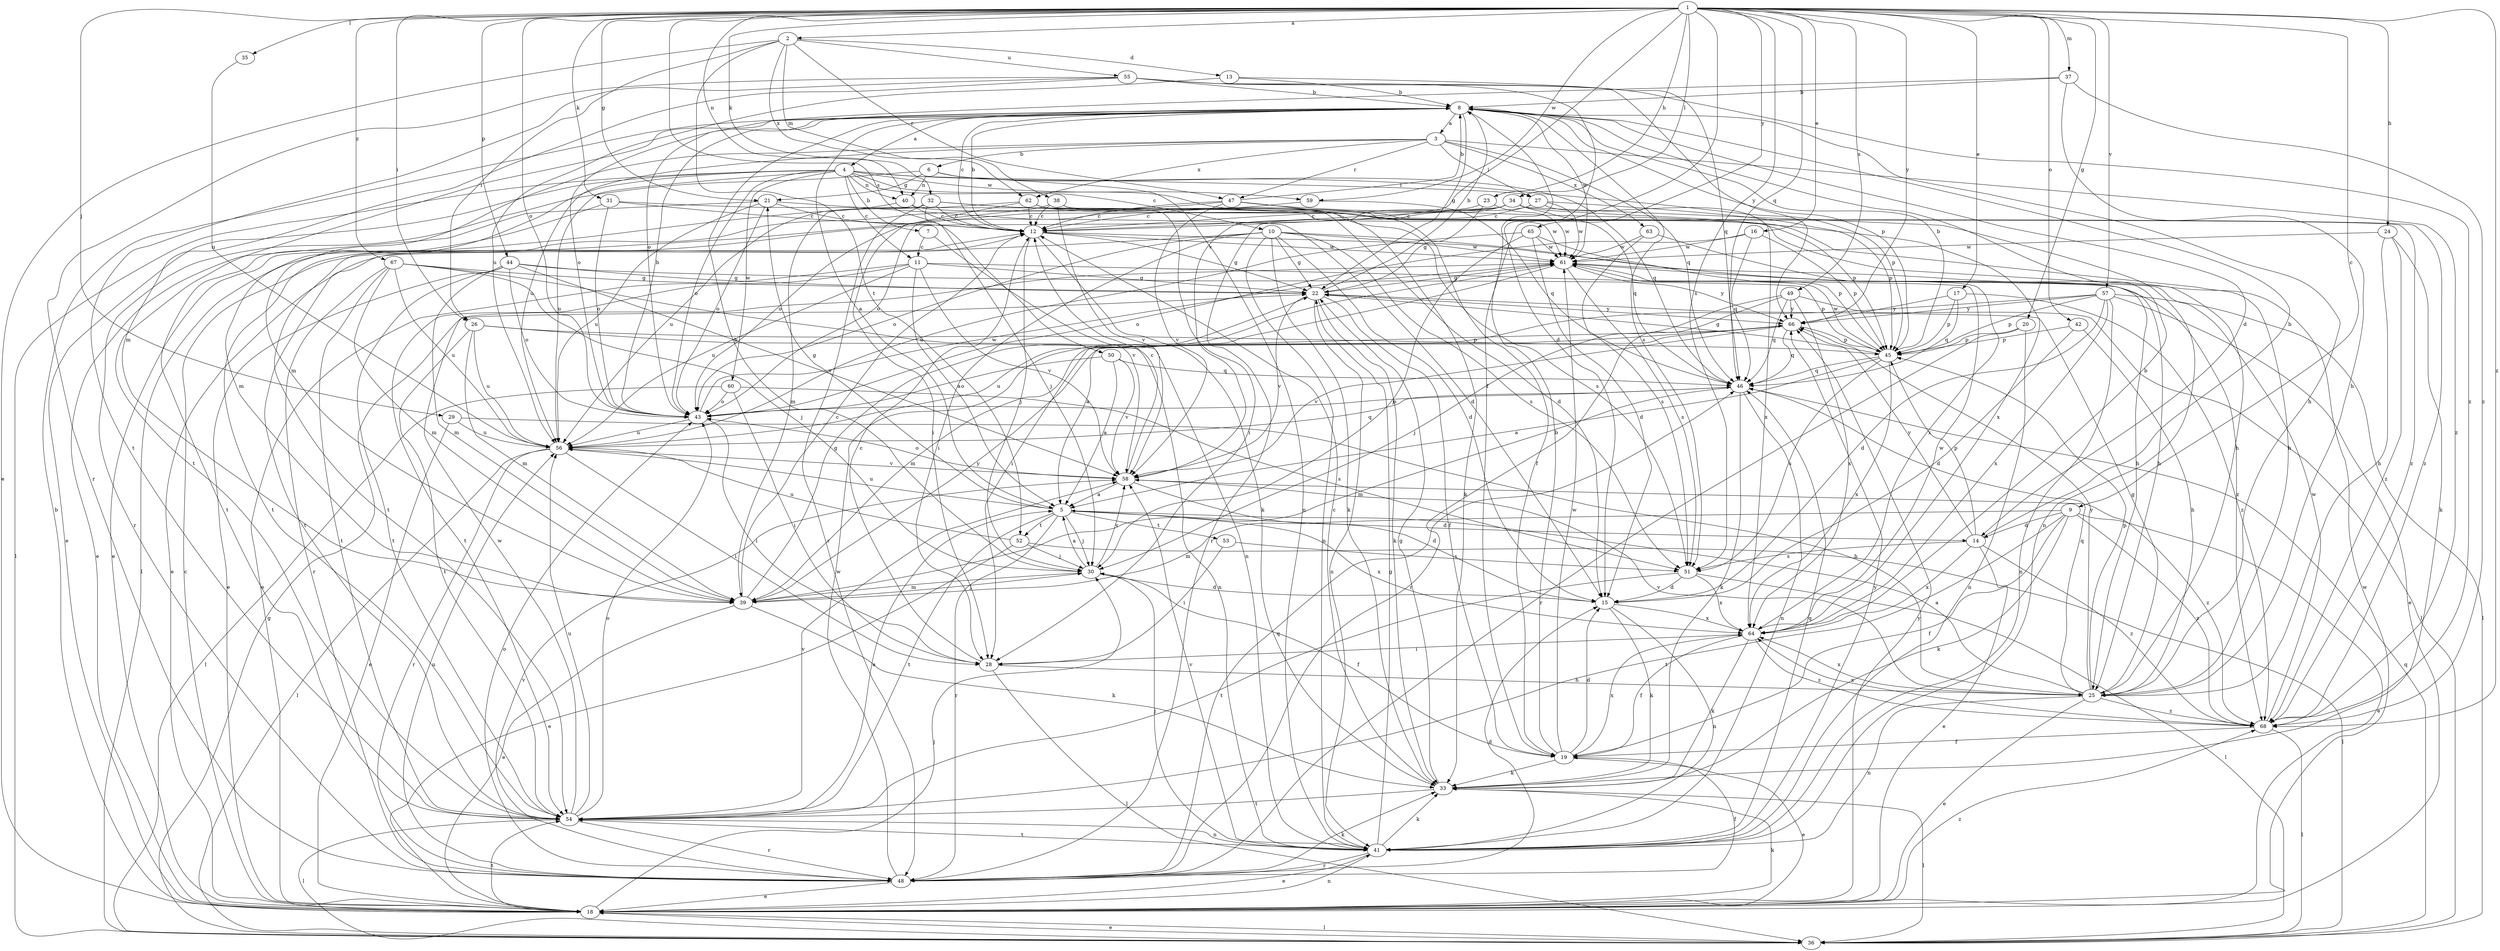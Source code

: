 strict digraph  {
	1 -> 2 [label=a];
	8 -> 3 [label=a];
	8 -> 4 [label=a];
	8 -> 5 [label=a];
	11 -> 5 [label=a];
	25 -> 5 [label=a];
	30 -> 5 [label=a];
	45 -> 5 [label=a];
	50 -> 5 [label=a];
	54 -> 5 [label=a];
	57 -> 5 [label=a];
	58 -> 5 [label=a];
	3 -> 6 [label=b];
	4 -> 7 [label=b];
	12 -> 8 [label=b];
	13 -> 8 [label=b];
	14 -> 8 [label=b];
	18 -> 8 [label=b];
	19 -> 8 [label=b];
	22 -> 8 [label=b];
	30 -> 8 [label=b];
	37 -> 8 [label=b];
	43 -> 8 [label=b];
	45 -> 8 [label=b];
	47 -> 8 [label=b];
	55 -> 8 [label=b];
	64 -> 8 [label=b];
	1 -> 9 [label=c];
	4 -> 10 [label=c];
	4 -> 11 [label=c];
	7 -> 11 [label=c];
	8 -> 12 [label=c];
	18 -> 12 [label=c];
	21 -> 12 [label=c];
	23 -> 12 [label=c];
	27 -> 12 [label=c];
	28 -> 12 [label=c];
	31 -> 12 [label=c];
	32 -> 12 [label=c];
	33 -> 12 [label=c];
	34 -> 12 [label=c];
	38 -> 12 [label=c];
	39 -> 12 [label=c];
	40 -> 12 [label=c];
	47 -> 12 [label=c];
	58 -> 12 [label=c];
	59 -> 12 [label=c];
	62 -> 12 [label=c];
	2 -> 13 [label=d];
	5 -> 14 [label=d];
	8 -> 14 [label=d];
	9 -> 14 [label=d];
	10 -> 15 [label=d];
	19 -> 15 [label=d];
	21 -> 15 [label=d];
	30 -> 15 [label=d];
	42 -> 15 [label=d];
	48 -> 15 [label=d];
	51 -> 15 [label=d];
	55 -> 15 [label=d];
	57 -> 15 [label=d];
	58 -> 15 [label=d];
	62 -> 15 [label=d];
	65 -> 15 [label=d];
	1 -> 16 [label=e];
	1 -> 17 [label=e];
	2 -> 18 [label=e];
	4 -> 18 [label=e];
	9 -> 18 [label=e];
	10 -> 18 [label=e];
	11 -> 18 [label=e];
	14 -> 18 [label=e];
	19 -> 18 [label=e];
	21 -> 18 [label=e];
	25 -> 18 [label=e];
	29 -> 18 [label=e];
	36 -> 18 [label=e];
	39 -> 18 [label=e];
	40 -> 18 [label=e];
	41 -> 18 [label=e];
	44 -> 18 [label=e];
	48 -> 18 [label=e];
	52 -> 18 [label=e];
	57 -> 18 [label=e];
	1 -> 19 [label=f];
	4 -> 19 [label=f];
	9 -> 19 [label=f];
	22 -> 19 [label=f];
	30 -> 19 [label=f];
	48 -> 19 [label=f];
	64 -> 19 [label=f];
	68 -> 19 [label=f];
	1 -> 20 [label=g];
	1 -> 21 [label=g];
	5 -> 21 [label=g];
	6 -> 21 [label=g];
	8 -> 22 [label=g];
	10 -> 22 [label=g];
	11 -> 22 [label=g];
	12 -> 22 [label=g];
	23 -> 22 [label=g];
	25 -> 22 [label=g];
	33 -> 22 [label=g];
	36 -> 22 [label=g];
	39 -> 22 [label=g];
	41 -> 22 [label=g];
	44 -> 22 [label=g];
	45 -> 22 [label=g];
	61 -> 22 [label=g];
	67 -> 22 [label=g];
	1 -> 23 [label=h];
	1 -> 24 [label=h];
	8 -> 25 [label=h];
	10 -> 25 [label=h];
	12 -> 25 [label=h];
	24 -> 25 [label=h];
	28 -> 25 [label=h];
	29 -> 25 [label=h];
	31 -> 25 [label=h];
	32 -> 25 [label=h];
	37 -> 25 [label=h];
	42 -> 25 [label=h];
	1 -> 26 [label=i];
	2 -> 26 [label=i];
	3 -> 27 [label=i];
	4 -> 27 [label=i];
	10 -> 28 [label=i];
	38 -> 28 [label=i];
	43 -> 28 [label=i];
	53 -> 28 [label=i];
	56 -> 28 [label=i];
	60 -> 28 [label=i];
	61 -> 28 [label=i];
	62 -> 28 [label=i];
	64 -> 28 [label=i];
	1 -> 29 [label=j];
	5 -> 30 [label=j];
	12 -> 30 [label=j];
	18 -> 30 [label=j];
	32 -> 30 [label=j];
	39 -> 30 [label=j];
	41 -> 30 [label=j];
	49 -> 30 [label=j];
	52 -> 30 [label=j];
	65 -> 30 [label=j];
	67 -> 30 [label=j];
	1 -> 31 [label=k];
	1 -> 32 [label=k];
	9 -> 33 [label=k];
	10 -> 33 [label=k];
	12 -> 33 [label=k];
	15 -> 33 [label=k];
	18 -> 33 [label=k];
	19 -> 33 [label=k];
	22 -> 33 [label=k];
	24 -> 33 [label=k];
	39 -> 33 [label=k];
	41 -> 33 [label=k];
	46 -> 33 [label=k];
	47 -> 33 [label=k];
	48 -> 33 [label=k];
	64 -> 33 [label=k];
	1 -> 34 [label=l];
	1 -> 35 [label=l];
	4 -> 36 [label=l];
	18 -> 36 [label=l];
	27 -> 36 [label=l];
	28 -> 36 [label=l];
	33 -> 36 [label=l];
	49 -> 36 [label=l];
	51 -> 36 [label=l];
	52 -> 36 [label=l];
	54 -> 36 [label=l];
	56 -> 36 [label=l];
	57 -> 36 [label=l];
	60 -> 36 [label=l];
	68 -> 36 [label=l];
	1 -> 37 [label=m];
	2 -> 38 [label=m];
	3 -> 39 [label=m];
	4 -> 39 [label=m];
	9 -> 39 [label=m];
	26 -> 39 [label=m];
	30 -> 39 [label=m];
	32 -> 39 [label=m];
	44 -> 39 [label=m];
	46 -> 39 [label=m];
	55 -> 39 [label=m];
	66 -> 39 [label=m];
	67 -> 39 [label=m];
	1 -> 40 [label=n];
	4 -> 40 [label=n];
	6 -> 40 [label=n];
	6 -> 41 [label=n];
	10 -> 41 [label=n];
	15 -> 41 [label=n];
	18 -> 41 [label=n];
	20 -> 41 [label=n];
	22 -> 41 [label=n];
	25 -> 41 [label=n];
	26 -> 41 [label=n];
	34 -> 41 [label=n];
	46 -> 41 [label=n];
	54 -> 41 [label=n];
	57 -> 41 [label=n];
	67 -> 41 [label=n];
	1 -> 42 [label=o];
	1 -> 43 [label=o];
	4 -> 43 [label=o];
	8 -> 43 [label=o];
	10 -> 43 [label=o];
	16 -> 43 [label=o];
	21 -> 43 [label=o];
	31 -> 43 [label=o];
	34 -> 43 [label=o];
	37 -> 43 [label=o];
	38 -> 43 [label=o];
	44 -> 43 [label=o];
	46 -> 43 [label=o];
	48 -> 43 [label=o];
	50 -> 43 [label=o];
	54 -> 43 [label=o];
	58 -> 43 [label=o];
	60 -> 43 [label=o];
	1 -> 44 [label=p];
	4 -> 45 [label=p];
	8 -> 45 [label=p];
	14 -> 45 [label=p];
	16 -> 45 [label=p];
	17 -> 45 [label=p];
	20 -> 45 [label=p];
	25 -> 45 [label=p];
	26 -> 45 [label=p];
	27 -> 45 [label=p];
	34 -> 45 [label=p];
	42 -> 45 [label=p];
	44 -> 45 [label=p];
	57 -> 45 [label=p];
	65 -> 45 [label=p];
	66 -> 45 [label=p];
	1 -> 46 [label=q];
	3 -> 46 [label=q];
	6 -> 46 [label=q];
	13 -> 46 [label=q];
	16 -> 46 [label=q];
	17 -> 46 [label=q];
	25 -> 46 [label=q];
	34 -> 46 [label=q];
	36 -> 46 [label=q];
	41 -> 46 [label=q];
	45 -> 46 [label=q];
	48 -> 46 [label=q];
	49 -> 46 [label=q];
	50 -> 46 [label=q];
	56 -> 46 [label=q];
	59 -> 46 [label=q];
	66 -> 46 [label=q];
	2 -> 47 [label=r];
	3 -> 47 [label=r];
	5 -> 48 [label=r];
	6 -> 48 [label=r];
	20 -> 48 [label=r];
	32 -> 48 [label=r];
	34 -> 48 [label=r];
	41 -> 48 [label=r];
	49 -> 48 [label=r];
	54 -> 48 [label=r];
	55 -> 48 [label=r];
	56 -> 48 [label=r];
	67 -> 48 [label=r];
	1 -> 49 [label=s];
	1 -> 50 [label=s];
	1 -> 51 [label=s];
	8 -> 51 [label=s];
	10 -> 51 [label=s];
	14 -> 51 [label=s];
	45 -> 51 [label=s];
	53 -> 51 [label=s];
	60 -> 51 [label=s];
	61 -> 51 [label=s];
	62 -> 51 [label=s];
	63 -> 51 [label=s];
	2 -> 52 [label=t];
	5 -> 52 [label=t];
	5 -> 53 [label=t];
	5 -> 54 [label=t];
	8 -> 54 [label=t];
	9 -> 54 [label=t];
	11 -> 54 [label=t];
	12 -> 54 [label=t];
	18 -> 54 [label=t];
	26 -> 54 [label=t];
	31 -> 54 [label=t];
	33 -> 54 [label=t];
	34 -> 54 [label=t];
	41 -> 54 [label=t];
	44 -> 54 [label=t];
	47 -> 54 [label=t];
	51 -> 54 [label=t];
	55 -> 54 [label=t];
	67 -> 54 [label=t];
	2 -> 55 [label=u];
	3 -> 56 [label=u];
	4 -> 56 [label=u];
	5 -> 56 [label=u];
	11 -> 56 [label=u];
	13 -> 56 [label=u];
	21 -> 56 [label=u];
	26 -> 56 [label=u];
	29 -> 56 [label=u];
	35 -> 56 [label=u];
	43 -> 56 [label=u];
	48 -> 56 [label=u];
	52 -> 56 [label=u];
	54 -> 56 [label=u];
	62 -> 56 [label=u];
	65 -> 56 [label=u];
	66 -> 56 [label=u];
	67 -> 56 [label=u];
	1 -> 57 [label=v];
	1 -> 58 [label=v];
	7 -> 58 [label=v];
	11 -> 58 [label=v];
	22 -> 58 [label=v];
	25 -> 58 [label=v];
	30 -> 58 [label=v];
	38 -> 58 [label=v];
	41 -> 58 [label=v];
	44 -> 58 [label=v];
	47 -> 58 [label=v];
	48 -> 58 [label=v];
	50 -> 58 [label=v];
	54 -> 58 [label=v];
	56 -> 58 [label=v];
	66 -> 58 [label=v];
	1 -> 59 [label=w];
	4 -> 59 [label=w];
	4 -> 60 [label=w];
	8 -> 61 [label=w];
	10 -> 61 [label=w];
	12 -> 61 [label=w];
	16 -> 61 [label=w];
	18 -> 61 [label=w];
	19 -> 61 [label=w];
	23 -> 61 [label=w];
	24 -> 61 [label=w];
	27 -> 61 [label=w];
	38 -> 61 [label=w];
	43 -> 61 [label=w];
	45 -> 61 [label=w];
	48 -> 61 [label=w];
	54 -> 61 [label=w];
	63 -> 61 [label=w];
	64 -> 61 [label=w];
	65 -> 61 [label=w];
	68 -> 61 [label=w];
	2 -> 62 [label=x];
	3 -> 62 [label=x];
	3 -> 63 [label=x];
	5 -> 64 [label=x];
	14 -> 64 [label=x];
	15 -> 64 [label=x];
	19 -> 64 [label=x];
	25 -> 64 [label=x];
	27 -> 64 [label=x];
	45 -> 64 [label=x];
	47 -> 64 [label=x];
	49 -> 64 [label=x];
	51 -> 64 [label=x];
	57 -> 64 [label=x];
	63 -> 64 [label=x];
	68 -> 64 [label=x];
	1 -> 65 [label=y];
	1 -> 66 [label=y];
	14 -> 66 [label=y];
	17 -> 66 [label=y];
	18 -> 66 [label=y];
	22 -> 66 [label=y];
	25 -> 66 [label=y];
	39 -> 66 [label=y];
	41 -> 66 [label=y];
	49 -> 66 [label=y];
	55 -> 66 [label=y];
	57 -> 66 [label=y];
	61 -> 66 [label=y];
	1 -> 67 [label=z];
	1 -> 68 [label=z];
	3 -> 68 [label=z];
	9 -> 68 [label=z];
	11 -> 68 [label=z];
	14 -> 68 [label=z];
	17 -> 68 [label=z];
	18 -> 68 [label=z];
	24 -> 68 [label=z];
	25 -> 68 [label=z];
	32 -> 68 [label=z];
	37 -> 68 [label=z];
	40 -> 68 [label=z];
	55 -> 68 [label=z];
	58 -> 68 [label=z];
	64 -> 68 [label=z];
}
